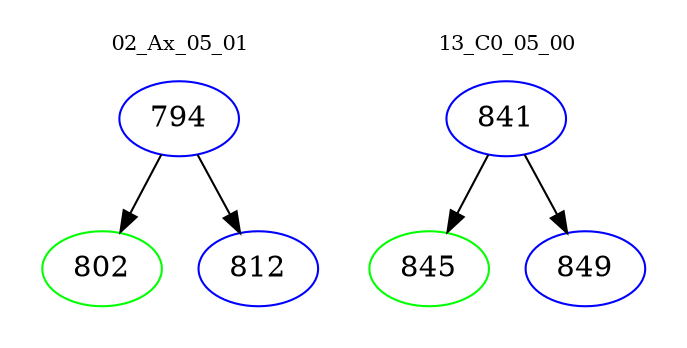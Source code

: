 digraph{
subgraph cluster_0 {
color = white
label = "02_Ax_05_01";
fontsize=10;
T0_794 [label="794", color="blue"]
T0_794 -> T0_802 [color="black"]
T0_802 [label="802", color="green"]
T0_794 -> T0_812 [color="black"]
T0_812 [label="812", color="blue"]
}
subgraph cluster_1 {
color = white
label = "13_C0_05_00";
fontsize=10;
T1_841 [label="841", color="blue"]
T1_841 -> T1_845 [color="black"]
T1_845 [label="845", color="green"]
T1_841 -> T1_849 [color="black"]
T1_849 [label="849", color="blue"]
}
}
